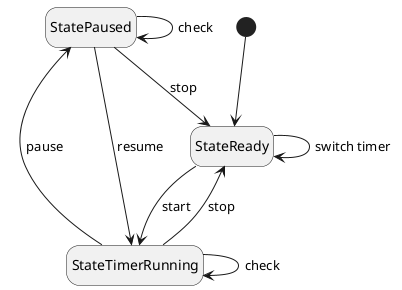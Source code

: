 @startuml
'https://plantuml.com/class-diagram

hide empty description

[*] --> StateReady
StateReady --> StateReady: switch timer
StateReady --> StateTimerRunning: start
StateTimerRunning -up-> StateReady: stop
StateTimerRunning -up-> StatePaused: pause
StatePaused --> StateTimerRunning: resume
StatePaused --> StateReady: stop
StatePaused --> StatePaused: check
StateTimerRunning --> StateTimerRunning: check


@enduml